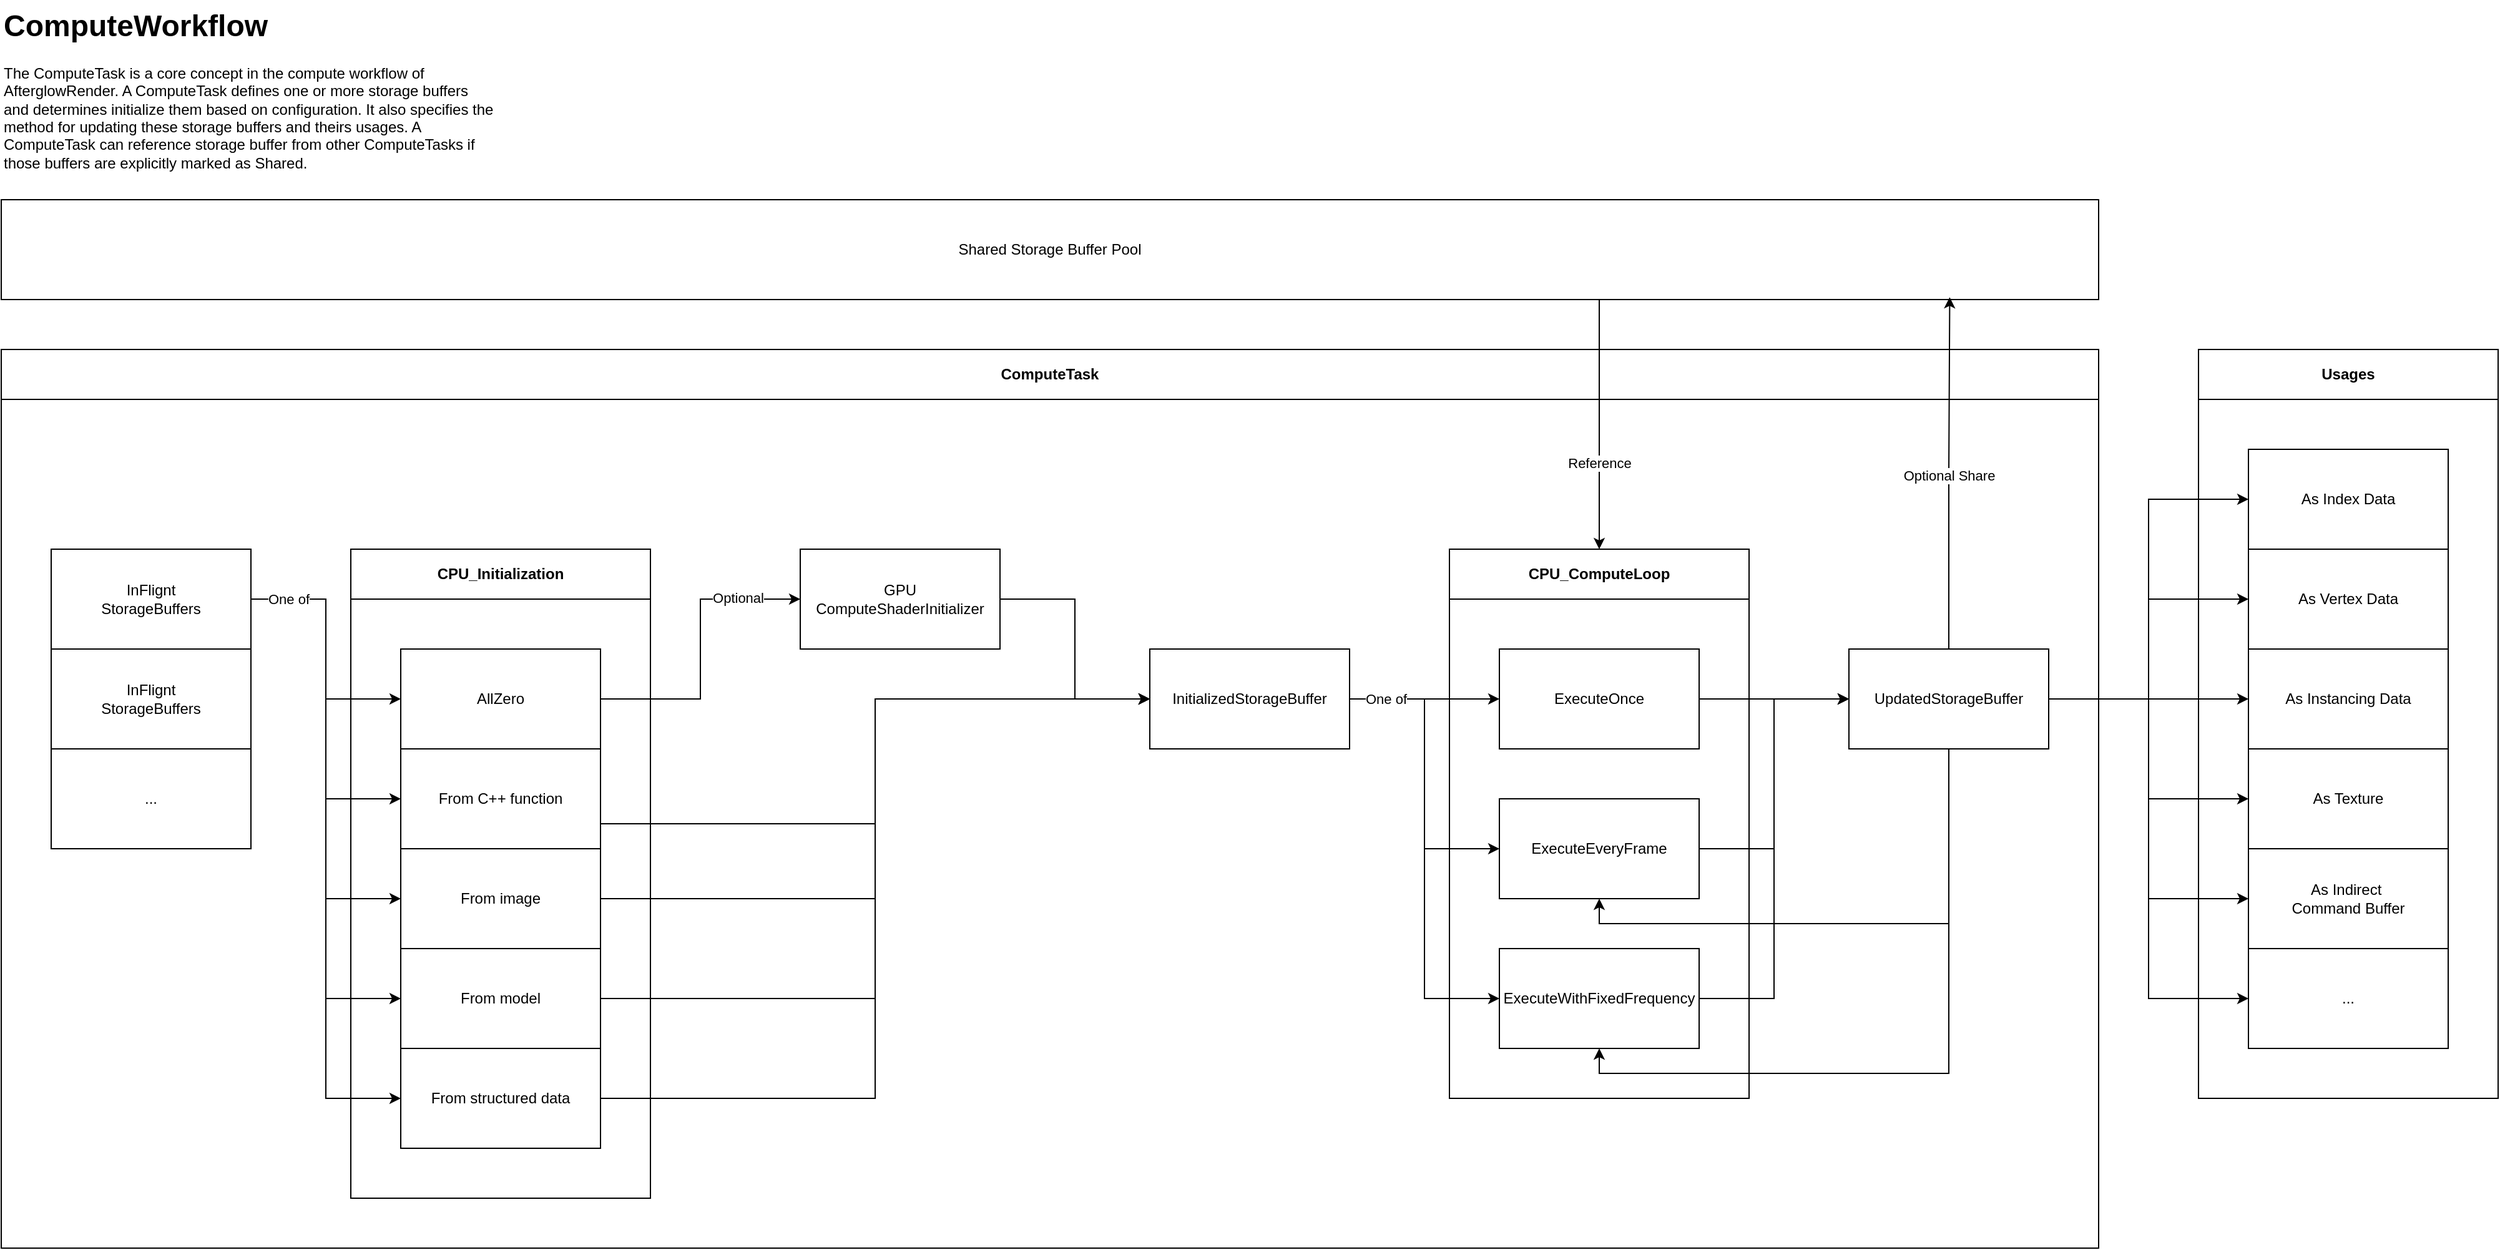 <mxfile version="28.1.2">
  <diagram name="Page-1" id="IVRACx1Z59JamNF0rcg_">
    <mxGraphModel dx="4852" dy="2888" grid="1" gridSize="10" guides="1" tooltips="1" connect="1" arrows="1" fold="1" page="1" pageScale="1" pageWidth="850" pageHeight="1100" math="0" shadow="0">
      <root>
        <mxCell id="0" />
        <mxCell id="1" parent="0" />
        <mxCell id="k2NrqjZ4LoaJmE3N4oSh-1" value="&lt;h1 style=&quot;margin-top: 0px;&quot;&gt;ComputeWorkflow&lt;/h1&gt;&lt;p&gt;The ComputeTask is a core concept in the compute workflow of AfterglowRender. A ComputeTask defines one or more storage buffers&amp;nbsp; and determines initialize them based on configuration. It also specifies the method for updating these storage buffers and theirs usages. A ComputeTask can reference storage buffer from other ComputeTasks if those buffers are explicitly marked as Shared.&lt;/p&gt;" style="text;html=1;whiteSpace=wrap;overflow=hidden;rounded=0;" parent="1" vertex="1">
          <mxGeometry x="320" y="40" width="400" height="140" as="geometry" />
        </mxCell>
        <mxCell id="k2NrqjZ4LoaJmE3N4oSh-3" value="ComputeTask" style="swimlane;whiteSpace=wrap;html=1;startSize=40;" parent="1" vertex="1">
          <mxGeometry x="320" y="320" width="1680" height="720" as="geometry" />
        </mxCell>
        <mxCell id="k2NrqjZ4LoaJmE3N4oSh-53" style="edgeStyle=orthogonalEdgeStyle;rounded=0;orthogonalLoop=1;jettySize=auto;html=1;exitX=1;exitY=0.5;exitDx=0;exitDy=0;entryX=0;entryY=0.5;entryDx=0;entryDy=0;" parent="k2NrqjZ4LoaJmE3N4oSh-3" source="k2NrqjZ4LoaJmE3N4oSh-4" target="k2NrqjZ4LoaJmE3N4oSh-46" edge="1">
          <mxGeometry relative="1" as="geometry" />
        </mxCell>
        <mxCell id="k2NrqjZ4LoaJmE3N4oSh-54" style="edgeStyle=orthogonalEdgeStyle;rounded=0;orthogonalLoop=1;jettySize=auto;html=1;exitX=1;exitY=0.5;exitDx=0;exitDy=0;entryX=0;entryY=0.5;entryDx=0;entryDy=0;" parent="k2NrqjZ4LoaJmE3N4oSh-3" source="k2NrqjZ4LoaJmE3N4oSh-4" target="k2NrqjZ4LoaJmE3N4oSh-49" edge="1">
          <mxGeometry relative="1" as="geometry" />
        </mxCell>
        <mxCell id="k2NrqjZ4LoaJmE3N4oSh-55" style="edgeStyle=orthogonalEdgeStyle;rounded=0;orthogonalLoop=1;jettySize=auto;html=1;exitX=1;exitY=0.5;exitDx=0;exitDy=0;entryX=0;entryY=0.5;entryDx=0;entryDy=0;" parent="k2NrqjZ4LoaJmE3N4oSh-3" source="k2NrqjZ4LoaJmE3N4oSh-4" target="k2NrqjZ4LoaJmE3N4oSh-50" edge="1">
          <mxGeometry relative="1" as="geometry" />
        </mxCell>
        <mxCell id="k2NrqjZ4LoaJmE3N4oSh-56" style="edgeStyle=orthogonalEdgeStyle;rounded=0;orthogonalLoop=1;jettySize=auto;html=1;exitX=1;exitY=0.5;exitDx=0;exitDy=0;entryX=0;entryY=0.5;entryDx=0;entryDy=0;" parent="k2NrqjZ4LoaJmE3N4oSh-3" source="k2NrqjZ4LoaJmE3N4oSh-4" target="k2NrqjZ4LoaJmE3N4oSh-51" edge="1">
          <mxGeometry relative="1" as="geometry" />
        </mxCell>
        <mxCell id="k2NrqjZ4LoaJmE3N4oSh-57" style="edgeStyle=orthogonalEdgeStyle;rounded=0;orthogonalLoop=1;jettySize=auto;html=1;exitX=1;exitY=0.5;exitDx=0;exitDy=0;entryX=0;entryY=0.5;entryDx=0;entryDy=0;" parent="k2NrqjZ4LoaJmE3N4oSh-3" source="k2NrqjZ4LoaJmE3N4oSh-4" target="k2NrqjZ4LoaJmE3N4oSh-52" edge="1">
          <mxGeometry relative="1" as="geometry" />
        </mxCell>
        <mxCell id="k2NrqjZ4LoaJmE3N4oSh-58" value="One of" style="edgeLabel;html=1;align=center;verticalAlign=middle;resizable=0;points=[];" parent="k2NrqjZ4LoaJmE3N4oSh-57" vertex="1" connectable="0">
          <mxGeometry x="-0.946" y="1" relative="1" as="geometry">
            <mxPoint x="16" y="1" as="offset" />
          </mxGeometry>
        </mxCell>
        <mxCell id="k2NrqjZ4LoaJmE3N4oSh-4" value="InFlignt&lt;div&gt;StorageBuffers&lt;/div&gt;" style="rounded=0;whiteSpace=wrap;html=1;" parent="k2NrqjZ4LoaJmE3N4oSh-3" vertex="1">
          <mxGeometry x="40" y="160" width="160" height="80" as="geometry" />
        </mxCell>
        <mxCell id="k2NrqjZ4LoaJmE3N4oSh-5" value="..." style="rounded=0;whiteSpace=wrap;html=1;" parent="k2NrqjZ4LoaJmE3N4oSh-3" vertex="1">
          <mxGeometry x="40" y="320" width="160" height="80" as="geometry" />
        </mxCell>
        <mxCell id="k2NrqjZ4LoaJmE3N4oSh-26" style="edgeStyle=orthogonalEdgeStyle;rounded=0;orthogonalLoop=1;jettySize=auto;html=1;exitX=1;exitY=0.5;exitDx=0;exitDy=0;entryX=0;entryY=0.5;entryDx=0;entryDy=0;" parent="k2NrqjZ4LoaJmE3N4oSh-3" source="k2NrqjZ4LoaJmE3N4oSh-20" target="k2NrqjZ4LoaJmE3N4oSh-25" edge="1">
          <mxGeometry relative="1" as="geometry" />
        </mxCell>
        <mxCell id="k2NrqjZ4LoaJmE3N4oSh-20" value="&lt;div&gt;GPU&lt;/div&gt;&lt;div&gt;ComputeShaderInitializer&lt;/div&gt;" style="rounded=0;whiteSpace=wrap;html=1;" parent="k2NrqjZ4LoaJmE3N4oSh-3" vertex="1">
          <mxGeometry x="640" y="160" width="160" height="80" as="geometry" />
        </mxCell>
        <mxCell id="k2NrqjZ4LoaJmE3N4oSh-73" style="edgeStyle=orthogonalEdgeStyle;rounded=0;orthogonalLoop=1;jettySize=auto;html=1;exitX=1;exitY=0.5;exitDx=0;exitDy=0;entryX=0;entryY=0.5;entryDx=0;entryDy=0;" parent="k2NrqjZ4LoaJmE3N4oSh-3" source="k2NrqjZ4LoaJmE3N4oSh-25" target="k2NrqjZ4LoaJmE3N4oSh-66" edge="1">
          <mxGeometry relative="1" as="geometry" />
        </mxCell>
        <mxCell id="k2NrqjZ4LoaJmE3N4oSh-74" style="edgeStyle=orthogonalEdgeStyle;rounded=0;orthogonalLoop=1;jettySize=auto;html=1;exitX=1;exitY=0.5;exitDx=0;exitDy=0;entryX=0;entryY=0.5;entryDx=0;entryDy=0;" parent="k2NrqjZ4LoaJmE3N4oSh-3" source="k2NrqjZ4LoaJmE3N4oSh-25" target="k2NrqjZ4LoaJmE3N4oSh-67" edge="1">
          <mxGeometry relative="1" as="geometry" />
        </mxCell>
        <mxCell id="k2NrqjZ4LoaJmE3N4oSh-75" style="edgeStyle=orthogonalEdgeStyle;rounded=0;orthogonalLoop=1;jettySize=auto;html=1;exitX=1;exitY=0.5;exitDx=0;exitDy=0;entryX=0;entryY=0.5;entryDx=0;entryDy=0;" parent="k2NrqjZ4LoaJmE3N4oSh-3" source="k2NrqjZ4LoaJmE3N4oSh-25" target="k2NrqjZ4LoaJmE3N4oSh-68" edge="1">
          <mxGeometry relative="1" as="geometry" />
        </mxCell>
        <mxCell id="k2NrqjZ4LoaJmE3N4oSh-76" value="One of" style="edgeLabel;html=1;align=center;verticalAlign=middle;resizable=0;points=[];" parent="k2NrqjZ4LoaJmE3N4oSh-75" vertex="1" connectable="0">
          <mxGeometry x="-0.898" relative="1" as="geometry">
            <mxPoint x="10" as="offset" />
          </mxGeometry>
        </mxCell>
        <mxCell id="k2NrqjZ4LoaJmE3N4oSh-25" value="InitializedStorageBuffer" style="rounded=0;whiteSpace=wrap;html=1;" parent="k2NrqjZ4LoaJmE3N4oSh-3" vertex="1">
          <mxGeometry x="920" y="240" width="160" height="80" as="geometry" />
        </mxCell>
        <mxCell id="k2NrqjZ4LoaJmE3N4oSh-30" value="InFlignt&lt;div&gt;StorageBuffers&lt;/div&gt;" style="rounded=0;whiteSpace=wrap;html=1;" parent="k2NrqjZ4LoaJmE3N4oSh-3" vertex="1">
          <mxGeometry x="40" y="240" width="160" height="80" as="geometry" />
        </mxCell>
        <mxCell id="k2NrqjZ4LoaJmE3N4oSh-107" style="edgeStyle=orthogonalEdgeStyle;rounded=0;orthogonalLoop=1;jettySize=auto;html=1;exitX=0.5;exitY=1;exitDx=0;exitDy=0;entryX=0.5;entryY=1;entryDx=0;entryDy=0;" parent="k2NrqjZ4LoaJmE3N4oSh-3" source="k2NrqjZ4LoaJmE3N4oSh-40" target="k2NrqjZ4LoaJmE3N4oSh-67" edge="1">
          <mxGeometry relative="1" as="geometry" />
        </mxCell>
        <mxCell id="k2NrqjZ4LoaJmE3N4oSh-108" style="edgeStyle=orthogonalEdgeStyle;rounded=0;orthogonalLoop=1;jettySize=auto;html=1;exitX=0.5;exitY=1;exitDx=0;exitDy=0;entryX=0.5;entryY=1;entryDx=0;entryDy=0;" parent="k2NrqjZ4LoaJmE3N4oSh-3" source="k2NrqjZ4LoaJmE3N4oSh-40" target="k2NrqjZ4LoaJmE3N4oSh-68" edge="1">
          <mxGeometry relative="1" as="geometry" />
        </mxCell>
        <mxCell id="k2NrqjZ4LoaJmE3N4oSh-40" value="UpdatedStorageBuffer" style="rounded=0;whiteSpace=wrap;html=1;" parent="k2NrqjZ4LoaJmE3N4oSh-3" vertex="1">
          <mxGeometry x="1480" y="240" width="160" height="80" as="geometry" />
        </mxCell>
        <mxCell id="k2NrqjZ4LoaJmE3N4oSh-45" value="CPU_Initialization" style="swimlane;whiteSpace=wrap;html=1;startSize=40;" parent="k2NrqjZ4LoaJmE3N4oSh-3" vertex="1">
          <mxGeometry x="280" y="160" width="240" height="520" as="geometry" />
        </mxCell>
        <mxCell id="k2NrqjZ4LoaJmE3N4oSh-46" value="AllZero" style="rounded=0;whiteSpace=wrap;html=1;" parent="k2NrqjZ4LoaJmE3N4oSh-45" vertex="1">
          <mxGeometry x="40" y="80" width="160" height="80" as="geometry" />
        </mxCell>
        <mxCell id="k2NrqjZ4LoaJmE3N4oSh-49" value="From C++ function" style="rounded=0;whiteSpace=wrap;html=1;" parent="k2NrqjZ4LoaJmE3N4oSh-45" vertex="1">
          <mxGeometry x="40" y="160" width="160" height="80" as="geometry" />
        </mxCell>
        <mxCell id="k2NrqjZ4LoaJmE3N4oSh-50" value="From image" style="rounded=0;whiteSpace=wrap;html=1;" parent="k2NrqjZ4LoaJmE3N4oSh-45" vertex="1">
          <mxGeometry x="40" y="240" width="160" height="80" as="geometry" />
        </mxCell>
        <mxCell id="k2NrqjZ4LoaJmE3N4oSh-51" value="From model" style="rounded=0;whiteSpace=wrap;html=1;" parent="k2NrqjZ4LoaJmE3N4oSh-45" vertex="1">
          <mxGeometry x="40" y="320" width="160" height="80" as="geometry" />
        </mxCell>
        <mxCell id="k2NrqjZ4LoaJmE3N4oSh-52" value="From structured data" style="rounded=0;whiteSpace=wrap;html=1;" parent="k2NrqjZ4LoaJmE3N4oSh-45" vertex="1">
          <mxGeometry x="40" y="400" width="160" height="80" as="geometry" />
        </mxCell>
        <mxCell id="k2NrqjZ4LoaJmE3N4oSh-59" style="edgeStyle=orthogonalEdgeStyle;rounded=0;orthogonalLoop=1;jettySize=auto;html=1;exitX=1;exitY=0.5;exitDx=0;exitDy=0;" parent="k2NrqjZ4LoaJmE3N4oSh-3" source="k2NrqjZ4LoaJmE3N4oSh-46" target="k2NrqjZ4LoaJmE3N4oSh-20" edge="1">
          <mxGeometry relative="1" as="geometry" />
        </mxCell>
        <mxCell id="k2NrqjZ4LoaJmE3N4oSh-60" value="Optional" style="edgeLabel;html=1;align=center;verticalAlign=middle;resizable=0;points=[];" parent="k2NrqjZ4LoaJmE3N4oSh-59" vertex="1" connectable="0">
          <mxGeometry x="0.477" y="1" relative="1" as="geometry">
            <mxPoint x="13" as="offset" />
          </mxGeometry>
        </mxCell>
        <mxCell id="k2NrqjZ4LoaJmE3N4oSh-61" style="edgeStyle=orthogonalEdgeStyle;rounded=0;orthogonalLoop=1;jettySize=auto;html=1;exitX=1;exitY=0.75;exitDx=0;exitDy=0;entryX=0;entryY=0.5;entryDx=0;entryDy=0;" parent="k2NrqjZ4LoaJmE3N4oSh-3" source="k2NrqjZ4LoaJmE3N4oSh-49" target="k2NrqjZ4LoaJmE3N4oSh-25" edge="1">
          <mxGeometry relative="1" as="geometry" />
        </mxCell>
        <mxCell id="k2NrqjZ4LoaJmE3N4oSh-62" style="edgeStyle=orthogonalEdgeStyle;rounded=0;orthogonalLoop=1;jettySize=auto;html=1;exitX=1;exitY=0.5;exitDx=0;exitDy=0;entryX=0;entryY=0.5;entryDx=0;entryDy=0;" parent="k2NrqjZ4LoaJmE3N4oSh-3" source="k2NrqjZ4LoaJmE3N4oSh-50" target="k2NrqjZ4LoaJmE3N4oSh-25" edge="1">
          <mxGeometry relative="1" as="geometry" />
        </mxCell>
        <mxCell id="k2NrqjZ4LoaJmE3N4oSh-63" style="edgeStyle=orthogonalEdgeStyle;rounded=0;orthogonalLoop=1;jettySize=auto;html=1;exitX=1;exitY=0.5;exitDx=0;exitDy=0;entryX=0;entryY=0.5;entryDx=0;entryDy=0;" parent="k2NrqjZ4LoaJmE3N4oSh-3" source="k2NrqjZ4LoaJmE3N4oSh-51" target="k2NrqjZ4LoaJmE3N4oSh-25" edge="1">
          <mxGeometry relative="1" as="geometry" />
        </mxCell>
        <mxCell id="k2NrqjZ4LoaJmE3N4oSh-64" style="edgeStyle=orthogonalEdgeStyle;rounded=0;orthogonalLoop=1;jettySize=auto;html=1;exitX=1;exitY=0.5;exitDx=0;exitDy=0;entryX=0;entryY=0.5;entryDx=0;entryDy=0;" parent="k2NrqjZ4LoaJmE3N4oSh-3" source="k2NrqjZ4LoaJmE3N4oSh-52" target="k2NrqjZ4LoaJmE3N4oSh-25" edge="1">
          <mxGeometry relative="1" as="geometry" />
        </mxCell>
        <mxCell id="k2NrqjZ4LoaJmE3N4oSh-65" value="CPU_ComputeLoop" style="swimlane;whiteSpace=wrap;html=1;startSize=40;" parent="k2NrqjZ4LoaJmE3N4oSh-3" vertex="1">
          <mxGeometry x="1160" y="160" width="240" height="440" as="geometry" />
        </mxCell>
        <mxCell id="k2NrqjZ4LoaJmE3N4oSh-66" value="&lt;span style=&quot;text-align: left;&quot;&gt;ExecuteOnce&lt;/span&gt;" style="rounded=0;whiteSpace=wrap;html=1;" parent="k2NrqjZ4LoaJmE3N4oSh-65" vertex="1">
          <mxGeometry x="40" y="80" width="160" height="80" as="geometry" />
        </mxCell>
        <mxCell id="k2NrqjZ4LoaJmE3N4oSh-67" value="&lt;span style=&quot;text-align: left;&quot;&gt;ExecuteEveryFrame&lt;/span&gt;" style="rounded=0;whiteSpace=wrap;html=1;" parent="k2NrqjZ4LoaJmE3N4oSh-65" vertex="1">
          <mxGeometry x="40" y="200" width="160" height="80" as="geometry" />
        </mxCell>
        <mxCell id="k2NrqjZ4LoaJmE3N4oSh-68" value="&lt;span style=&quot;text-align: left;&quot;&gt;ExecuteWithFixedFrequency&lt;/span&gt;" style="rounded=0;whiteSpace=wrap;html=1;" parent="k2NrqjZ4LoaJmE3N4oSh-65" vertex="1">
          <mxGeometry x="40" y="320" width="160" height="80" as="geometry" />
        </mxCell>
        <mxCell id="k2NrqjZ4LoaJmE3N4oSh-77" style="edgeStyle=orthogonalEdgeStyle;rounded=0;orthogonalLoop=1;jettySize=auto;html=1;exitX=1;exitY=0.5;exitDx=0;exitDy=0;" parent="k2NrqjZ4LoaJmE3N4oSh-3" source="k2NrqjZ4LoaJmE3N4oSh-66" target="k2NrqjZ4LoaJmE3N4oSh-40" edge="1">
          <mxGeometry relative="1" as="geometry" />
        </mxCell>
        <mxCell id="k2NrqjZ4LoaJmE3N4oSh-78" style="edgeStyle=orthogonalEdgeStyle;rounded=0;orthogonalLoop=1;jettySize=auto;html=1;exitX=1;exitY=0.5;exitDx=0;exitDy=0;entryX=0;entryY=0.5;entryDx=0;entryDy=0;" parent="k2NrqjZ4LoaJmE3N4oSh-3" source="k2NrqjZ4LoaJmE3N4oSh-67" target="k2NrqjZ4LoaJmE3N4oSh-40" edge="1">
          <mxGeometry relative="1" as="geometry" />
        </mxCell>
        <mxCell id="k2NrqjZ4LoaJmE3N4oSh-79" style="edgeStyle=orthogonalEdgeStyle;rounded=0;orthogonalLoop=1;jettySize=auto;html=1;exitX=1;exitY=0.5;exitDx=0;exitDy=0;entryX=0;entryY=0.5;entryDx=0;entryDy=0;" parent="k2NrqjZ4LoaJmE3N4oSh-3" source="k2NrqjZ4LoaJmE3N4oSh-68" target="k2NrqjZ4LoaJmE3N4oSh-40" edge="1">
          <mxGeometry relative="1" as="geometry" />
        </mxCell>
        <mxCell id="k2NrqjZ4LoaJmE3N4oSh-90" style="edgeStyle=orthogonalEdgeStyle;rounded=0;orthogonalLoop=1;jettySize=auto;html=1;exitX=0.75;exitY=1;exitDx=0;exitDy=0;entryX=0.5;entryY=0;entryDx=0;entryDy=0;" parent="1" source="k2NrqjZ4LoaJmE3N4oSh-86" target="k2NrqjZ4LoaJmE3N4oSh-65" edge="1">
          <mxGeometry relative="1" as="geometry">
            <Array as="points">
              <mxPoint x="1600" y="280" />
            </Array>
          </mxGeometry>
        </mxCell>
        <mxCell id="k2NrqjZ4LoaJmE3N4oSh-91" value="Reference" style="edgeLabel;html=1;align=center;verticalAlign=middle;resizable=0;points=[];" parent="k2NrqjZ4LoaJmE3N4oSh-90" vertex="1" connectable="0">
          <mxGeometry x="-0.033" y="-1" relative="1" as="geometry">
            <mxPoint x="1" y="44" as="offset" />
          </mxGeometry>
        </mxCell>
        <mxCell id="k2NrqjZ4LoaJmE3N4oSh-86" value="Shared Storage Buffer Pool" style="rounded=0;whiteSpace=wrap;html=1;" parent="1" vertex="1">
          <mxGeometry x="320" y="200" width="1680" height="80" as="geometry" />
        </mxCell>
        <mxCell id="k2NrqjZ4LoaJmE3N4oSh-88" style="edgeStyle=orthogonalEdgeStyle;rounded=0;orthogonalLoop=1;jettySize=auto;html=1;exitX=0.5;exitY=0;exitDx=0;exitDy=0;entryX=0.929;entryY=0.976;entryDx=0;entryDy=0;entryPerimeter=0;" parent="1" source="k2NrqjZ4LoaJmE3N4oSh-40" target="k2NrqjZ4LoaJmE3N4oSh-86" edge="1">
          <mxGeometry relative="1" as="geometry" />
        </mxCell>
        <mxCell id="k2NrqjZ4LoaJmE3N4oSh-89" value="Optional Share" style="edgeLabel;html=1;align=center;verticalAlign=middle;resizable=0;points=[];" parent="k2NrqjZ4LoaJmE3N4oSh-88" vertex="1" connectable="0">
          <mxGeometry x="-0.013" relative="1" as="geometry">
            <mxPoint as="offset" />
          </mxGeometry>
        </mxCell>
        <mxCell id="k2NrqjZ4LoaJmE3N4oSh-97" value="Usages" style="swimlane;whiteSpace=wrap;html=1;startSize=40;" parent="1" vertex="1">
          <mxGeometry x="2080" y="320" width="240" height="600" as="geometry" />
        </mxCell>
        <mxCell id="k2NrqjZ4LoaJmE3N4oSh-92" value="As Instancing Data" style="rounded=0;whiteSpace=wrap;html=1;" parent="k2NrqjZ4LoaJmE3N4oSh-97" vertex="1">
          <mxGeometry x="40" y="240" width="160" height="80" as="geometry" />
        </mxCell>
        <mxCell id="k2NrqjZ4LoaJmE3N4oSh-93" value="As Vertex Data" style="rounded=0;whiteSpace=wrap;html=1;" parent="k2NrqjZ4LoaJmE3N4oSh-97" vertex="1">
          <mxGeometry x="40" y="160" width="160" height="80" as="geometry" />
        </mxCell>
        <mxCell id="k2NrqjZ4LoaJmE3N4oSh-94" value="As Index Data" style="rounded=0;whiteSpace=wrap;html=1;" parent="k2NrqjZ4LoaJmE3N4oSh-97" vertex="1">
          <mxGeometry x="40" y="80" width="160" height="80" as="geometry" />
        </mxCell>
        <mxCell id="k2NrqjZ4LoaJmE3N4oSh-95" value="As Indirect&amp;nbsp;&lt;div&gt;Command Buffer&lt;/div&gt;" style="rounded=0;whiteSpace=wrap;html=1;" parent="k2NrqjZ4LoaJmE3N4oSh-97" vertex="1">
          <mxGeometry x="40" y="400" width="160" height="80" as="geometry" />
        </mxCell>
        <mxCell id="k2NrqjZ4LoaJmE3N4oSh-96" value="As Texture" style="rounded=0;whiteSpace=wrap;html=1;" parent="k2NrqjZ4LoaJmE3N4oSh-97" vertex="1">
          <mxGeometry x="40" y="320" width="160" height="80" as="geometry" />
        </mxCell>
        <mxCell id="k2NrqjZ4LoaJmE3N4oSh-98" value="..." style="rounded=0;whiteSpace=wrap;html=1;" parent="k2NrqjZ4LoaJmE3N4oSh-97" vertex="1">
          <mxGeometry x="40" y="480" width="160" height="80" as="geometry" />
        </mxCell>
        <mxCell id="k2NrqjZ4LoaJmE3N4oSh-99" style="edgeStyle=orthogonalEdgeStyle;rounded=0;orthogonalLoop=1;jettySize=auto;html=1;exitX=1;exitY=0.5;exitDx=0;exitDy=0;entryX=0;entryY=0.5;entryDx=0;entryDy=0;" parent="1" source="k2NrqjZ4LoaJmE3N4oSh-40" target="k2NrqjZ4LoaJmE3N4oSh-94" edge="1">
          <mxGeometry relative="1" as="geometry" />
        </mxCell>
        <mxCell id="k2NrqjZ4LoaJmE3N4oSh-100" style="edgeStyle=orthogonalEdgeStyle;rounded=0;orthogonalLoop=1;jettySize=auto;html=1;exitX=1;exitY=0.5;exitDx=0;exitDy=0;" parent="1" source="k2NrqjZ4LoaJmE3N4oSh-40" target="k2NrqjZ4LoaJmE3N4oSh-93" edge="1">
          <mxGeometry relative="1" as="geometry" />
        </mxCell>
        <mxCell id="k2NrqjZ4LoaJmE3N4oSh-101" style="edgeStyle=orthogonalEdgeStyle;rounded=0;orthogonalLoop=1;jettySize=auto;html=1;exitX=1;exitY=0.5;exitDx=0;exitDy=0;" parent="1" source="k2NrqjZ4LoaJmE3N4oSh-40" target="k2NrqjZ4LoaJmE3N4oSh-92" edge="1">
          <mxGeometry relative="1" as="geometry" />
        </mxCell>
        <mxCell id="k2NrqjZ4LoaJmE3N4oSh-102" style="edgeStyle=orthogonalEdgeStyle;rounded=0;orthogonalLoop=1;jettySize=auto;html=1;exitX=1;exitY=0.5;exitDx=0;exitDy=0;entryX=0;entryY=0.5;entryDx=0;entryDy=0;" parent="1" source="k2NrqjZ4LoaJmE3N4oSh-40" target="k2NrqjZ4LoaJmE3N4oSh-96" edge="1">
          <mxGeometry relative="1" as="geometry" />
        </mxCell>
        <mxCell id="k2NrqjZ4LoaJmE3N4oSh-103" style="edgeStyle=orthogonalEdgeStyle;rounded=0;orthogonalLoop=1;jettySize=auto;html=1;exitX=1;exitY=0.5;exitDx=0;exitDy=0;entryX=0;entryY=0.5;entryDx=0;entryDy=0;" parent="1" source="k2NrqjZ4LoaJmE3N4oSh-40" target="k2NrqjZ4LoaJmE3N4oSh-95" edge="1">
          <mxGeometry relative="1" as="geometry" />
        </mxCell>
        <mxCell id="k2NrqjZ4LoaJmE3N4oSh-104" style="edgeStyle=orthogonalEdgeStyle;rounded=0;orthogonalLoop=1;jettySize=auto;html=1;exitX=1;exitY=0.5;exitDx=0;exitDy=0;entryX=0;entryY=0.5;entryDx=0;entryDy=0;" parent="1" source="k2NrqjZ4LoaJmE3N4oSh-40" target="k2NrqjZ4LoaJmE3N4oSh-98" edge="1">
          <mxGeometry relative="1" as="geometry" />
        </mxCell>
      </root>
    </mxGraphModel>
  </diagram>
</mxfile>
